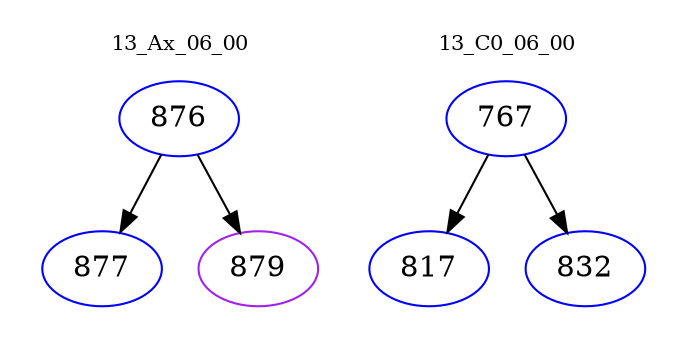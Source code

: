 digraph{
subgraph cluster_0 {
color = white
label = "13_Ax_06_00";
fontsize=10;
T0_876 [label="876", color="blue"]
T0_876 -> T0_877 [color="black"]
T0_877 [label="877", color="blue"]
T0_876 -> T0_879 [color="black"]
T0_879 [label="879", color="purple"]
}
subgraph cluster_1 {
color = white
label = "13_C0_06_00";
fontsize=10;
T1_767 [label="767", color="blue"]
T1_767 -> T1_817 [color="black"]
T1_817 [label="817", color="blue"]
T1_767 -> T1_832 [color="black"]
T1_832 [label="832", color="blue"]
}
}
